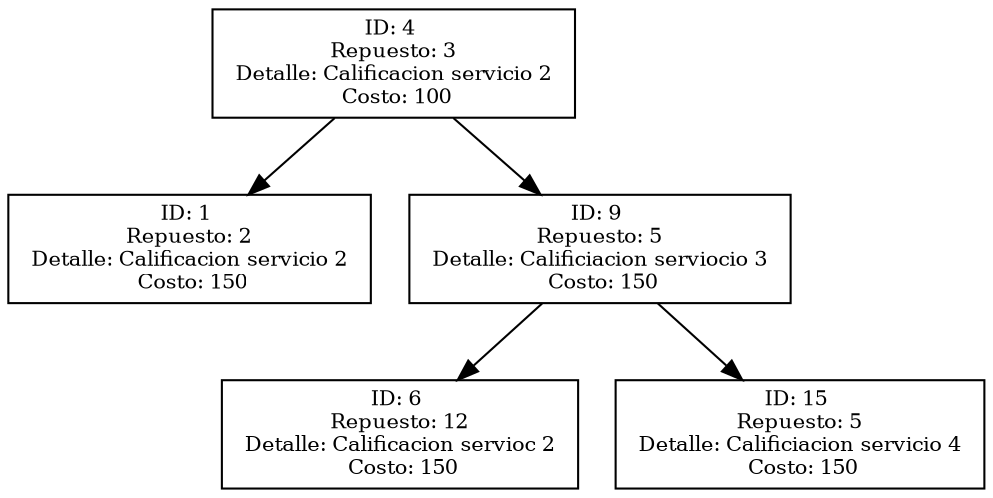 digraph G {
node [shape=record, fontsize=10];
"ID: 4 \n Repuesto: 3 \n Detalle: Calificacion servicio 2 \n Costo: 100" -> "ID: 1 \n Repuesto: 2 \n Detalle: Calificacion servicio 2 \n Costo: 150";
"ID: 4 \n Repuesto: 3 \n Detalle: Calificacion servicio 2 \n Costo: 100" -> "ID: 9 \n Repuesto: 5 \n Detalle: Calificiacion serviocio 3 \n Costo: 150";
"ID: 9 \n Repuesto: 5 \n Detalle: Calificiacion serviocio 3 \n Costo: 150" -> "ID: 6 \n Repuesto: 12 \n Detalle: Calificacion servioc 2 \n Costo: 150";
"ID: 9 \n Repuesto: 5 \n Detalle: Calificiacion serviocio 3 \n Costo: 150" -> "ID: 15 \n Repuesto: 5 \n Detalle: Calificiacion servicio 4 \n Costo: 150";
}
